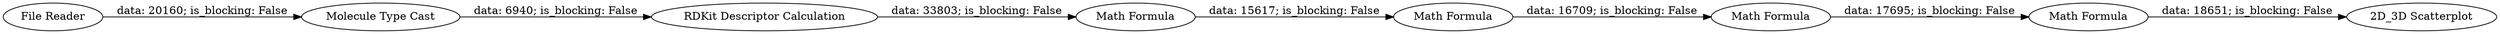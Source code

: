 digraph {
	"-5850181150132298046_8" [label="Math Formula"]
	"-5850181150132298046_3" [label="RDKit Descriptor Calculation"]
	"-5850181150132298046_7" [label="Math Formula"]
	"-5850181150132298046_4" [label="Molecule Type Cast"]
	"-5850181150132298046_9" [label="Math Formula"]
	"-5850181150132298046_6" [label="Math Formula"]
	"-5850181150132298046_5" [label="2D_3D Scatterplot"]
	"-5850181150132298046_1" [label="File Reader"]
	"-5850181150132298046_6" -> "-5850181150132298046_7" [label="data: 16709; is_blocking: False"]
	"-5850181150132298046_7" -> "-5850181150132298046_8" [label="data: 17695; is_blocking: False"]
	"-5850181150132298046_8" -> "-5850181150132298046_5" [label="data: 18651; is_blocking: False"]
	"-5850181150132298046_1" -> "-5850181150132298046_4" [label="data: 20160; is_blocking: False"]
	"-5850181150132298046_4" -> "-5850181150132298046_3" [label="data: 6940; is_blocking: False"]
	"-5850181150132298046_3" -> "-5850181150132298046_9" [label="data: 33803; is_blocking: False"]
	"-5850181150132298046_9" -> "-5850181150132298046_6" [label="data: 15617; is_blocking: False"]
	rankdir=LR
}
